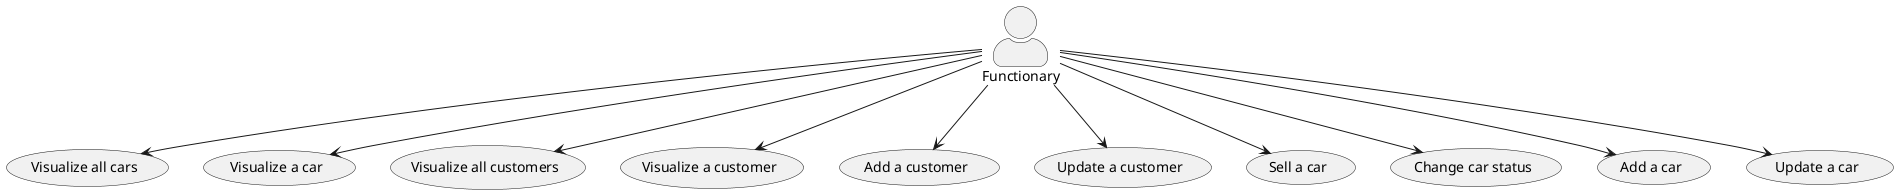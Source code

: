 @startuml
'https://plantuml.com/use-case-diagram

skinparam actorStyle awesome

Functionary as Func

Func --> (Visualize all cars)
Func --> (Visualize a car)
Func --> (Visualize all customers)
Func --> (Visualize a customer)
Func --> (Add a customer)
Func --> (Update a customer)
Func --> (Sell a car)
Func --> (Change car status)
Func --> (Add a car)
Func --> (Update a car)

@enduml